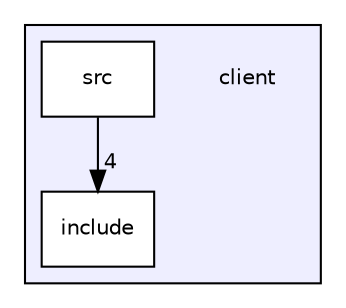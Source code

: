 digraph "client" {
  compound=true
  node [ fontsize="10", fontname="Helvetica"];
  edge [ labelfontsize="10", labelfontname="Helvetica"];
  subgraph clusterdir_db3a54907829b36871118d03417739cd {
    graph [ bgcolor="#eeeeff", pencolor="black", label="" URL="dir_db3a54907829b36871118d03417739cd.html"];
    dir_db3a54907829b36871118d03417739cd [shape=plaintext label="client"];
  dir_5c23080e296bbe846f4ed2d01d7b595d [shape=box label="include" fillcolor="white" style="filled" URL="dir_5c23080e296bbe846f4ed2d01d7b595d.html"];
  dir_b565d458ba0ce2faccd0ea2cd60c04eb [shape=box label="src" fillcolor="white" style="filled" URL="dir_b565d458ba0ce2faccd0ea2cd60c04eb.html"];
  }
  dir_b565d458ba0ce2faccd0ea2cd60c04eb->dir_5c23080e296bbe846f4ed2d01d7b595d [headlabel="4", labeldistance=1.5 headhref="dir_000002_000001.html"];
}
